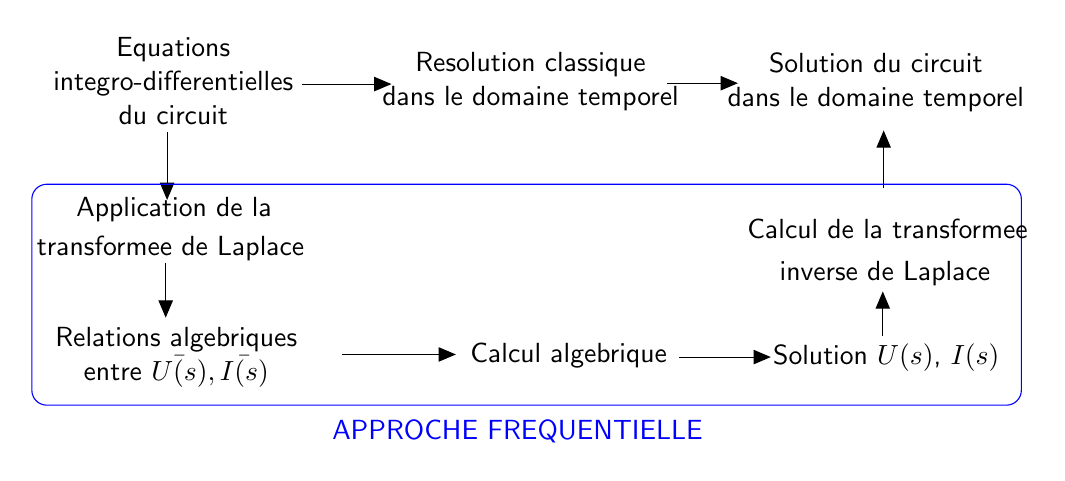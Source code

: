 \begin{tikzpicture}[y=-1cm]
\sf
\path (1.978,2.489) node[text=black,anchor=base] {Equations };
\path (1.978,2.922) node[text=black,anchor=base] {integro-differentielles};
\path (1.978,3.356) node[text=black,anchor=base] {du circuit};
\path (6.516,2.689) node[text=black,anchor=base] {Resolution classique};
\path (6.516,3.122) node[text=black,anchor=base] {dans le domaine temporel};
\path (10.9,2.7) node[text=black,anchor=base] {Solution du circuit};
\path (10.9,3.133) node[text=black,anchor=base] {dans le domaine temporel};
\path (2.016,6.178) node[text=black,anchor=base] {Relations algebriques};
\path (2.016,6.611) node[text=black,anchor=base] {entre $\bar{U(s)},\bar{I(s)}$};
\draw[arrows=-triangle 45,black] (1.9,3.456) -- (1.9,4.316);
\draw[arrows=-triangle 45,black] (1.882,5.116) -- (1.882,5.811);
\draw[arrows=-triangle 45,black] (11,4.167) -- (11,3.433);
\draw[arrows=-triangle 45,black] (3.616,2.844) -- (4.749,2.844);
\draw[arrows=-triangle 45,black] (8.249,2.833) -- (9.149,2.833);
\draw[arrows=-triangle 45,black] (4.116,6.278) -- (5.567,6.278);
\draw[arrows=-triangle 45,black] (8.4,6.311) -- (9.567,6.311);
\draw[arrows=-triangle 45,black] (10.989,6.044) -- (10.989,5.478);
\draw[rounded corners=5.4bp,blue] (12.749,6.922) rectangle (0.182,4.116);
\path (11.049,4.8) node[text=black,anchor=base] {Calcul de la transformee};
\path (11.016,5.333) node[text=black,anchor=base] {inverse de Laplace};
\path (1.989,4.527) node[text=black,anchor=base] {Application de la};
\path (1.944,5.022) node[text=black,anchor=base] {transformee de Laplace};
\path (7,6.382) node[text=black,anchor=base] {Calcul algebrique};
\path (11.033,6.4) node[text=black,anchor=base] {Solution $U(s)$, $I(s)$};
\path (6.349,7.36) node[text=blue,anchor=base] {APPROCHE FREQUENTIELLE};

\end{tikzpicture}%

%% Configure (x)emacs for this file ...
%% Local Variables:
%% mode: latex
%% End: